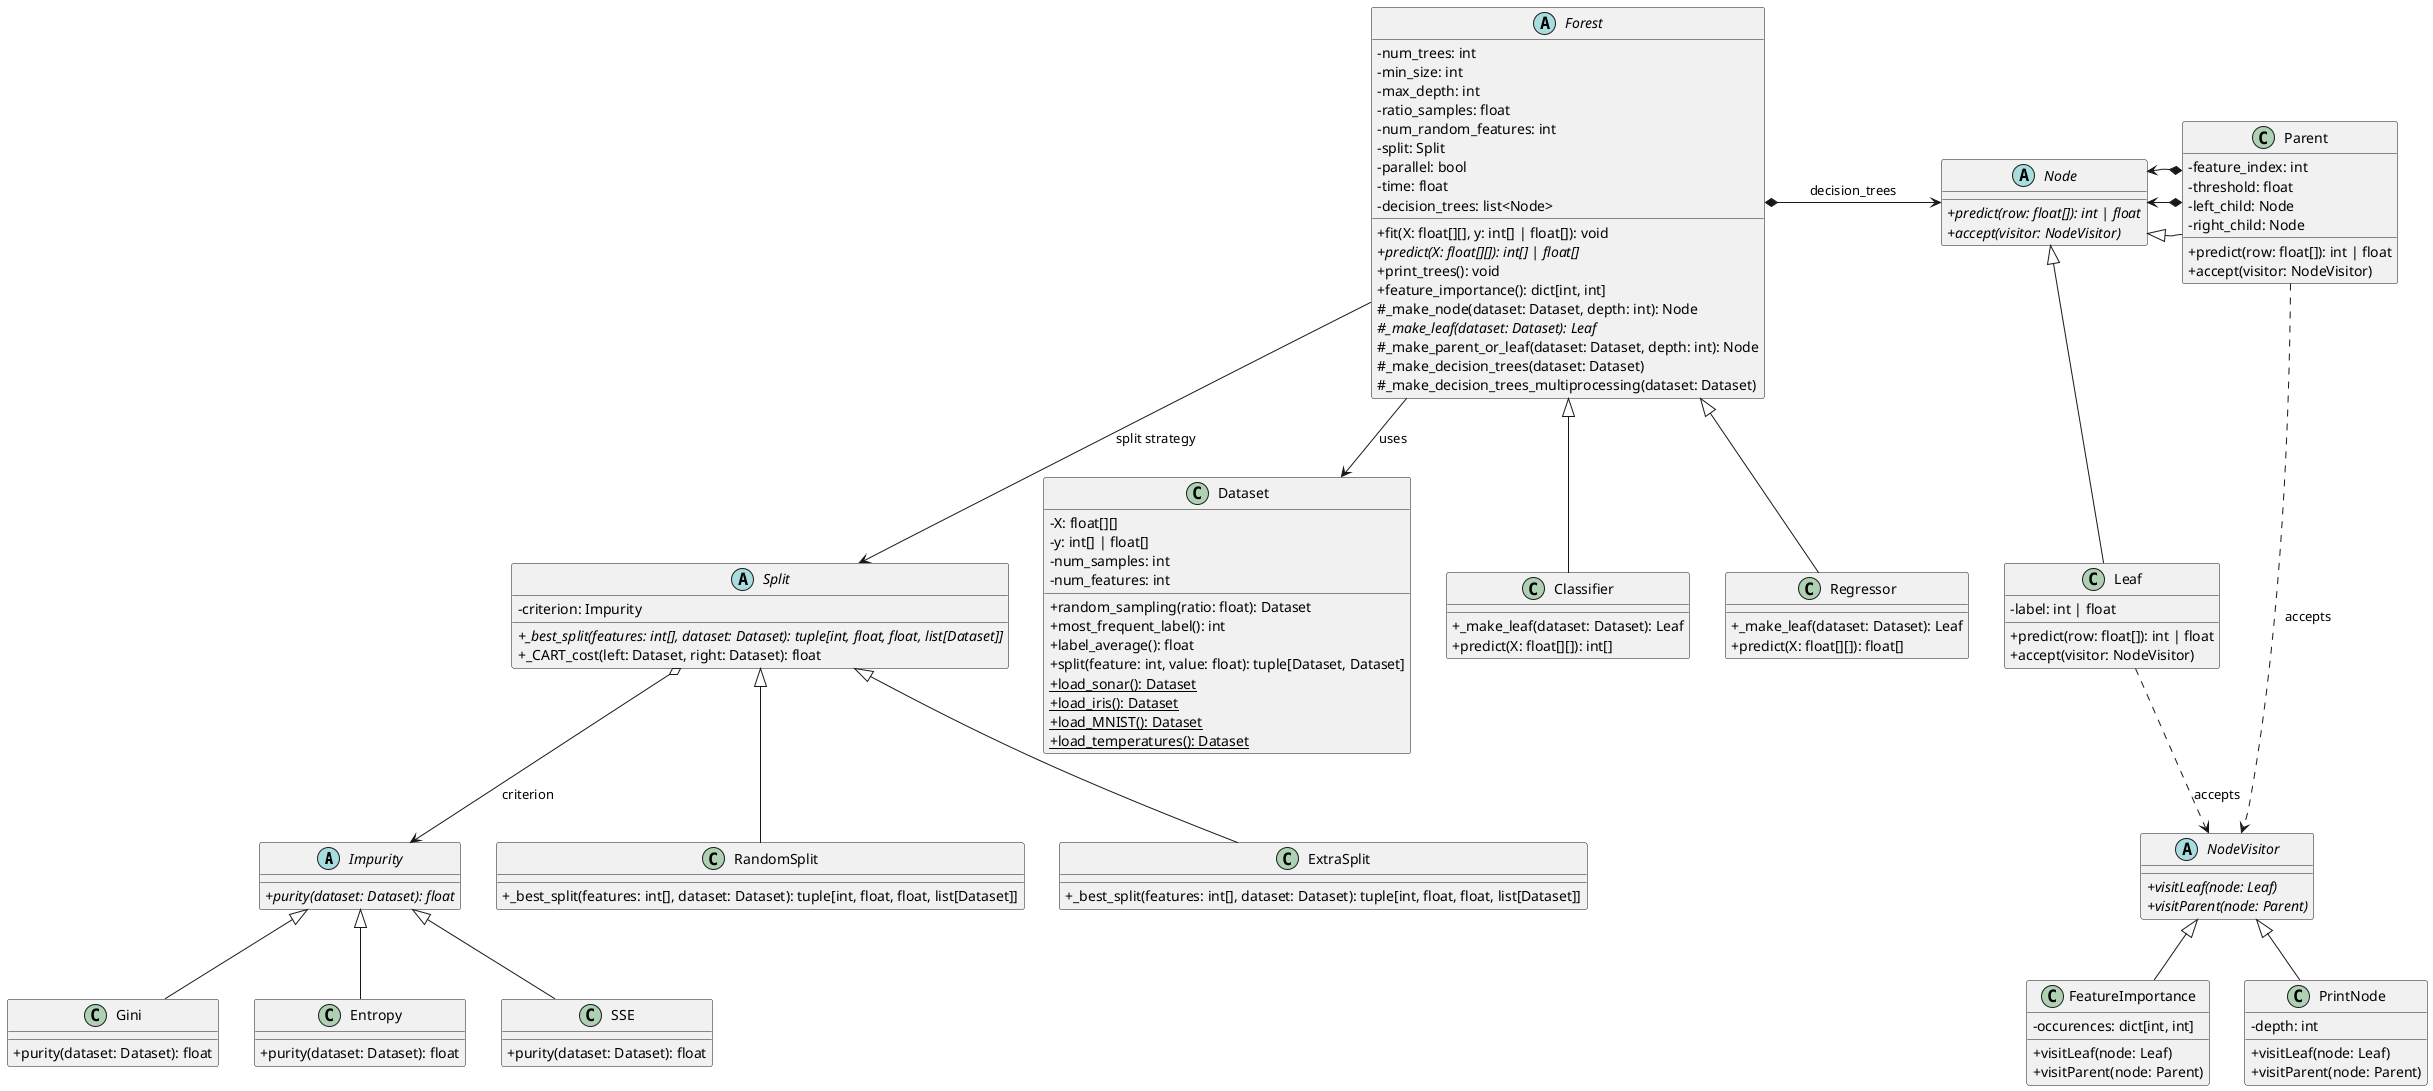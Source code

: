 @startuml
skinparam classAttributeIconSize 0
skinparam noteFontSize 11

abstract class Impurity {
  {abstract}+ purity(dataset: Dataset): float
}

class Gini {
  + purity(dataset: Dataset): float
}

class Entropy {
  + purity(dataset: Dataset): float
}

class SSE {
  + purity(dataset: Dataset): float
}

abstract class Split {
  - criterion: Impurity
  {abstract}+ _best_split(features: int[], dataset: Dataset): tuple[int, float, float, list[Dataset]]
  + _CART_cost(left: Dataset, right: Dataset): float
}

class RandomSplit {
  + _best_split(features: int[], dataset: Dataset): tuple[int, float, float, list[Dataset]]
}

class ExtraSplit {
  + _best_split(features: int[], dataset: Dataset): tuple[int, float, float, list[Dataset]]
}

class Dataset {
  - X: float[][]
  - y: int[] | float[]
  - num_samples: int
  - num_features: int
  
  + random_sampling(ratio: float): Dataset
  + most_frequent_label(): int
  + label_average(): float
  + split(feature: int, value: float): tuple[Dataset, Dataset]
  + load_sonar(): Dataset {static}
  + load_iris(): Dataset {static}
  + load_MNIST(): Dataset {static}
  + load_temperatures(): Dataset {static}
}

abstract class Node {
  {abstract}+ predict(row: float[]): int | float
  {abstract}+ accept(visitor: NodeVisitor)
}

class Leaf {
  - label: int | float
  + predict(row: float[]): int | float
  + accept(visitor: NodeVisitor)
}

class Parent {
  - feature_index: int
  - threshold: float
  - left_child: Node
  - right_child: Node
  + predict(row: float[]): int | float
  + accept(visitor: NodeVisitor)
}

abstract class NodeVisitor {
  {abstract}+ visitLeaf(node: Leaf)
  {abstract}+ visitParent(node: Parent)
}

class PrintNode {
  - depth: int
  + visitLeaf(node: Leaf)
  + visitParent(node: Parent)
}

class FeatureImportance {
  - occurences: dict[int, int]
  + visitLeaf(node: Leaf)
  + visitParent(node: Parent)
}

abstract class Forest {
  - num_trees: int
  - min_size: int
  - max_depth: int
  - ratio_samples: float
  - num_random_features: int
  - split: Split
  - parallel: bool
  - time: float
  - decision_trees: list<Node>
  
  + fit(X: float[][], y: int[] | float[]): void
  {abstract}+ predict(X: float[][]): int[] | float[]
  + print_trees(): void
  + feature_importance(): dict[int, int]
  # _make_node(dataset: Dataset, depth: int): Node
  {abstract}# _make_leaf(dataset: Dataset): Leaf
  # _make_parent_or_leaf(dataset: Dataset, depth: int): Node
  # _make_decision_trees(dataset: Dataset)
  # _make_decision_trees_multiprocessing(dataset: Dataset)
}

class Classifier {
  + _make_leaf(dataset: Dataset): Leaf
  + predict(X: float[][]): int[]
}

class Regressor {
  + _make_leaf(dataset: Dataset): Leaf
  + predict(X: float[][]): float[]
}

Impurity <|-- Gini
Impurity <|-- Entropy
Impurity <|-- SSE
Forest <|-- Classifier
Forest <|-- Regressor
Forest *-right-> Node : decision_trees
Forest --> Split : split strategy
Forest --> Dataset : uses
Node <|-- Leaf
Node <|-- Parent
Parent *-left-> Node
Parent *-right-> Node
Split o--> Impurity : criterion
Split <|-- RandomSplit
Split <|-- ExtraSplit
NodeVisitor <|-- PrintNode
NodeVisitor <|-- FeatureImportance
Leaf ..> NodeVisitor : accepts
Parent ..> NodeVisitor : accepts
@enduml

